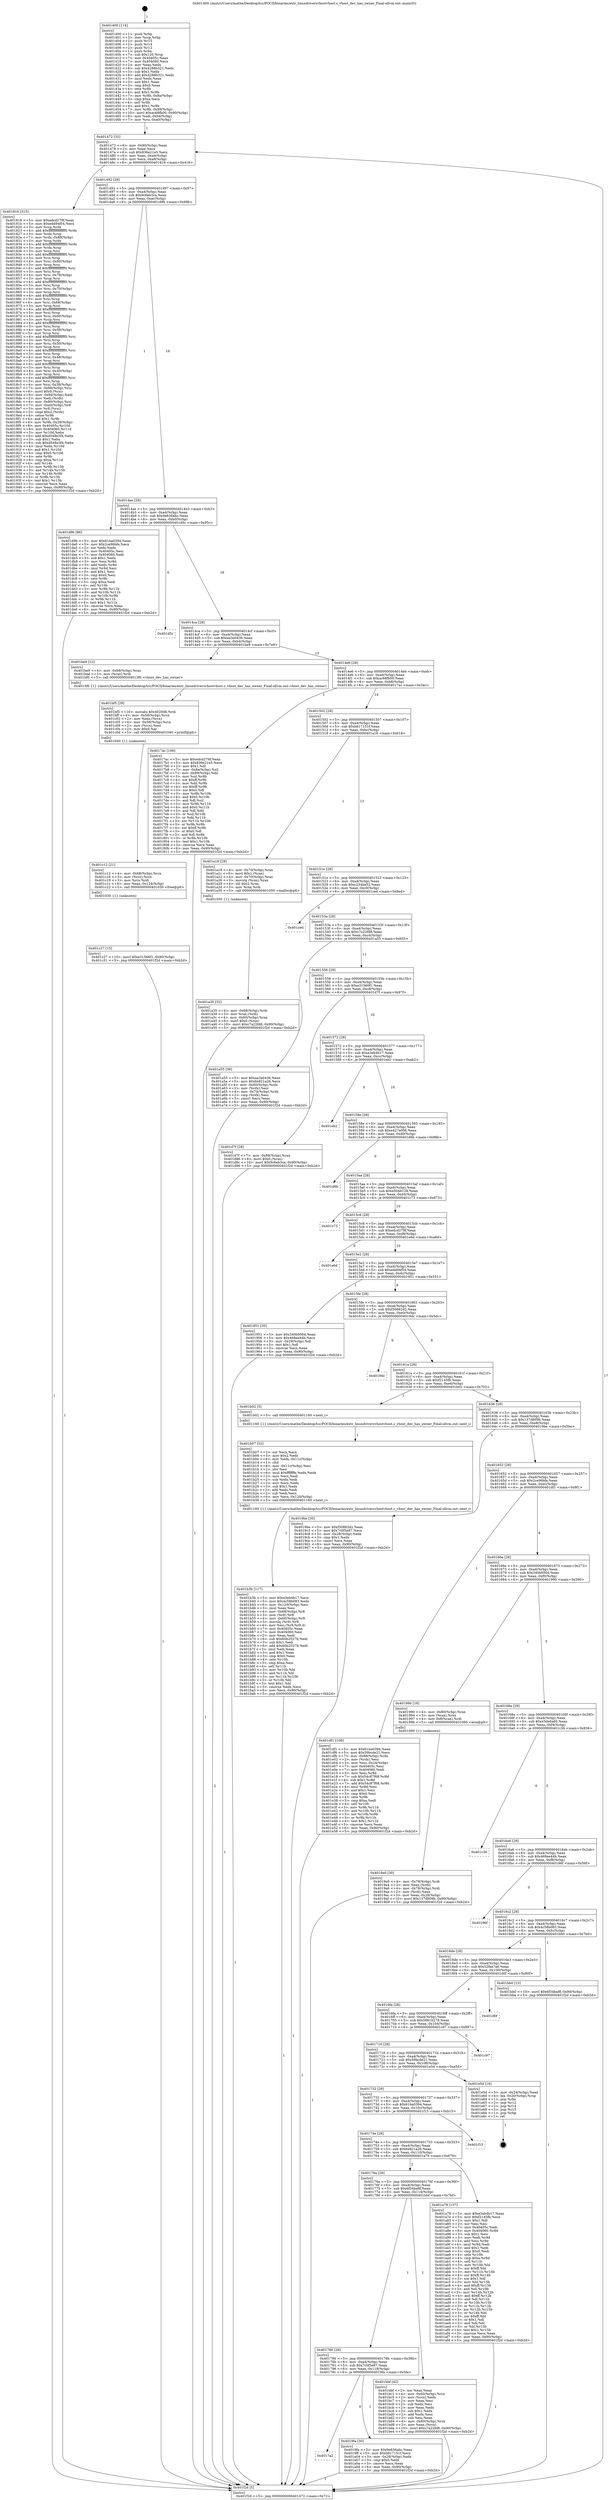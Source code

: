 digraph "0x401400" {
  label = "0x401400 (/mnt/c/Users/mathe/Desktop/tcc/POCII/binaries/extr_linuxdriversvhostvhost.c_vhost_dev_has_owner_Final-ollvm.out::main(0))"
  labelloc = "t"
  node[shape=record]

  Entry [label="",width=0.3,height=0.3,shape=circle,fillcolor=black,style=filled]
  "0x401472" [label="{
     0x401472 [32]\l
     | [instrs]\l
     &nbsp;&nbsp;0x401472 \<+6\>: mov -0x90(%rbp),%eax\l
     &nbsp;&nbsp;0x401478 \<+2\>: mov %eax,%ecx\l
     &nbsp;&nbsp;0x40147a \<+6\>: sub $0x836e21e5,%ecx\l
     &nbsp;&nbsp;0x401480 \<+6\>: mov %eax,-0xa4(%rbp)\l
     &nbsp;&nbsp;0x401486 \<+6\>: mov %ecx,-0xa8(%rbp)\l
     &nbsp;&nbsp;0x40148c \<+6\>: je 0000000000401816 \<main+0x416\>\l
  }"]
  "0x401816" [label="{
     0x401816 [315]\l
     | [instrs]\l
     &nbsp;&nbsp;0x401816 \<+5\>: mov $0xedcd279f,%eax\l
     &nbsp;&nbsp;0x40181b \<+5\>: mov $0xedd94f54,%ecx\l
     &nbsp;&nbsp;0x401820 \<+3\>: mov %rsp,%rdx\l
     &nbsp;&nbsp;0x401823 \<+4\>: add $0xfffffffffffffff0,%rdx\l
     &nbsp;&nbsp;0x401827 \<+3\>: mov %rdx,%rsp\l
     &nbsp;&nbsp;0x40182a \<+7\>: mov %rdx,-0x88(%rbp)\l
     &nbsp;&nbsp;0x401831 \<+3\>: mov %rsp,%rdx\l
     &nbsp;&nbsp;0x401834 \<+4\>: add $0xfffffffffffffff0,%rdx\l
     &nbsp;&nbsp;0x401838 \<+3\>: mov %rdx,%rsp\l
     &nbsp;&nbsp;0x40183b \<+3\>: mov %rsp,%rsi\l
     &nbsp;&nbsp;0x40183e \<+4\>: add $0xfffffffffffffff0,%rsi\l
     &nbsp;&nbsp;0x401842 \<+3\>: mov %rsi,%rsp\l
     &nbsp;&nbsp;0x401845 \<+4\>: mov %rsi,-0x80(%rbp)\l
     &nbsp;&nbsp;0x401849 \<+3\>: mov %rsp,%rsi\l
     &nbsp;&nbsp;0x40184c \<+4\>: add $0xfffffffffffffff0,%rsi\l
     &nbsp;&nbsp;0x401850 \<+3\>: mov %rsi,%rsp\l
     &nbsp;&nbsp;0x401853 \<+4\>: mov %rsi,-0x78(%rbp)\l
     &nbsp;&nbsp;0x401857 \<+3\>: mov %rsp,%rsi\l
     &nbsp;&nbsp;0x40185a \<+4\>: add $0xfffffffffffffff0,%rsi\l
     &nbsp;&nbsp;0x40185e \<+3\>: mov %rsi,%rsp\l
     &nbsp;&nbsp;0x401861 \<+4\>: mov %rsi,-0x70(%rbp)\l
     &nbsp;&nbsp;0x401865 \<+3\>: mov %rsp,%rsi\l
     &nbsp;&nbsp;0x401868 \<+4\>: add $0xfffffffffffffff0,%rsi\l
     &nbsp;&nbsp;0x40186c \<+3\>: mov %rsi,%rsp\l
     &nbsp;&nbsp;0x40186f \<+4\>: mov %rsi,-0x68(%rbp)\l
     &nbsp;&nbsp;0x401873 \<+3\>: mov %rsp,%rsi\l
     &nbsp;&nbsp;0x401876 \<+4\>: add $0xfffffffffffffff0,%rsi\l
     &nbsp;&nbsp;0x40187a \<+3\>: mov %rsi,%rsp\l
     &nbsp;&nbsp;0x40187d \<+4\>: mov %rsi,-0x60(%rbp)\l
     &nbsp;&nbsp;0x401881 \<+3\>: mov %rsp,%rsi\l
     &nbsp;&nbsp;0x401884 \<+4\>: add $0xfffffffffffffff0,%rsi\l
     &nbsp;&nbsp;0x401888 \<+3\>: mov %rsi,%rsp\l
     &nbsp;&nbsp;0x40188b \<+4\>: mov %rsi,-0x58(%rbp)\l
     &nbsp;&nbsp;0x40188f \<+3\>: mov %rsp,%rsi\l
     &nbsp;&nbsp;0x401892 \<+4\>: add $0xfffffffffffffff0,%rsi\l
     &nbsp;&nbsp;0x401896 \<+3\>: mov %rsi,%rsp\l
     &nbsp;&nbsp;0x401899 \<+4\>: mov %rsi,-0x50(%rbp)\l
     &nbsp;&nbsp;0x40189d \<+3\>: mov %rsp,%rsi\l
     &nbsp;&nbsp;0x4018a0 \<+4\>: add $0xfffffffffffffff0,%rsi\l
     &nbsp;&nbsp;0x4018a4 \<+3\>: mov %rsi,%rsp\l
     &nbsp;&nbsp;0x4018a7 \<+4\>: mov %rsi,-0x48(%rbp)\l
     &nbsp;&nbsp;0x4018ab \<+3\>: mov %rsp,%rsi\l
     &nbsp;&nbsp;0x4018ae \<+4\>: add $0xfffffffffffffff0,%rsi\l
     &nbsp;&nbsp;0x4018b2 \<+3\>: mov %rsi,%rsp\l
     &nbsp;&nbsp;0x4018b5 \<+4\>: mov %rsi,-0x40(%rbp)\l
     &nbsp;&nbsp;0x4018b9 \<+3\>: mov %rsp,%rsi\l
     &nbsp;&nbsp;0x4018bc \<+4\>: add $0xfffffffffffffff0,%rsi\l
     &nbsp;&nbsp;0x4018c0 \<+3\>: mov %rsi,%rsp\l
     &nbsp;&nbsp;0x4018c3 \<+4\>: mov %rsi,-0x38(%rbp)\l
     &nbsp;&nbsp;0x4018c7 \<+7\>: mov -0x88(%rbp),%rsi\l
     &nbsp;&nbsp;0x4018ce \<+6\>: movl $0x0,(%rsi)\l
     &nbsp;&nbsp;0x4018d4 \<+6\>: mov -0x94(%rbp),%edi\l
     &nbsp;&nbsp;0x4018da \<+2\>: mov %edi,(%rdx)\l
     &nbsp;&nbsp;0x4018dc \<+4\>: mov -0x80(%rbp),%rsi\l
     &nbsp;&nbsp;0x4018e0 \<+7\>: mov -0xa0(%rbp),%r8\l
     &nbsp;&nbsp;0x4018e7 \<+3\>: mov %r8,(%rsi)\l
     &nbsp;&nbsp;0x4018ea \<+3\>: cmpl $0x2,(%rdx)\l
     &nbsp;&nbsp;0x4018ed \<+4\>: setne %r9b\l
     &nbsp;&nbsp;0x4018f1 \<+4\>: and $0x1,%r9b\l
     &nbsp;&nbsp;0x4018f5 \<+4\>: mov %r9b,-0x29(%rbp)\l
     &nbsp;&nbsp;0x4018f9 \<+8\>: mov 0x40405c,%r10d\l
     &nbsp;&nbsp;0x401901 \<+8\>: mov 0x404060,%r11d\l
     &nbsp;&nbsp;0x401909 \<+3\>: mov %r10d,%ebx\l
     &nbsp;&nbsp;0x40190c \<+6\>: add $0xd548e3f4,%ebx\l
     &nbsp;&nbsp;0x401912 \<+3\>: sub $0x1,%ebx\l
     &nbsp;&nbsp;0x401915 \<+6\>: sub $0xd548e3f4,%ebx\l
     &nbsp;&nbsp;0x40191b \<+4\>: imul %ebx,%r10d\l
     &nbsp;&nbsp;0x40191f \<+4\>: and $0x1,%r10d\l
     &nbsp;&nbsp;0x401923 \<+4\>: cmp $0x0,%r10d\l
     &nbsp;&nbsp;0x401927 \<+4\>: sete %r9b\l
     &nbsp;&nbsp;0x40192b \<+4\>: cmp $0xa,%r11d\l
     &nbsp;&nbsp;0x40192f \<+4\>: setl %r14b\l
     &nbsp;&nbsp;0x401933 \<+3\>: mov %r9b,%r15b\l
     &nbsp;&nbsp;0x401936 \<+3\>: and %r14b,%r15b\l
     &nbsp;&nbsp;0x401939 \<+3\>: xor %r14b,%r9b\l
     &nbsp;&nbsp;0x40193c \<+3\>: or %r9b,%r15b\l
     &nbsp;&nbsp;0x40193f \<+4\>: test $0x1,%r15b\l
     &nbsp;&nbsp;0x401943 \<+3\>: cmovne %ecx,%eax\l
     &nbsp;&nbsp;0x401946 \<+6\>: mov %eax,-0x90(%rbp)\l
     &nbsp;&nbsp;0x40194c \<+5\>: jmp 0000000000401f2d \<main+0xb2d\>\l
  }"]
  "0x401492" [label="{
     0x401492 [28]\l
     | [instrs]\l
     &nbsp;&nbsp;0x401492 \<+5\>: jmp 0000000000401497 \<main+0x97\>\l
     &nbsp;&nbsp;0x401497 \<+6\>: mov -0xa4(%rbp),%eax\l
     &nbsp;&nbsp;0x40149d \<+5\>: sub $0x9c6eb3ca,%eax\l
     &nbsp;&nbsp;0x4014a2 \<+6\>: mov %eax,-0xac(%rbp)\l
     &nbsp;&nbsp;0x4014a8 \<+6\>: je 0000000000401d9b \<main+0x99b\>\l
  }"]
  Exit [label="",width=0.3,height=0.3,shape=circle,fillcolor=black,style=filled,peripheries=2]
  "0x401d9b" [label="{
     0x401d9b [86]\l
     | [instrs]\l
     &nbsp;&nbsp;0x401d9b \<+5\>: mov $0x61ba0394,%eax\l
     &nbsp;&nbsp;0x401da0 \<+5\>: mov $0x2ce96bfe,%ecx\l
     &nbsp;&nbsp;0x401da5 \<+2\>: xor %edx,%edx\l
     &nbsp;&nbsp;0x401da7 \<+7\>: mov 0x40405c,%esi\l
     &nbsp;&nbsp;0x401dae \<+7\>: mov 0x404060,%edi\l
     &nbsp;&nbsp;0x401db5 \<+3\>: sub $0x1,%edx\l
     &nbsp;&nbsp;0x401db8 \<+3\>: mov %esi,%r8d\l
     &nbsp;&nbsp;0x401dbb \<+3\>: add %edx,%r8d\l
     &nbsp;&nbsp;0x401dbe \<+4\>: imul %r8d,%esi\l
     &nbsp;&nbsp;0x401dc2 \<+3\>: and $0x1,%esi\l
     &nbsp;&nbsp;0x401dc5 \<+3\>: cmp $0x0,%esi\l
     &nbsp;&nbsp;0x401dc8 \<+4\>: sete %r9b\l
     &nbsp;&nbsp;0x401dcc \<+3\>: cmp $0xa,%edi\l
     &nbsp;&nbsp;0x401dcf \<+4\>: setl %r10b\l
     &nbsp;&nbsp;0x401dd3 \<+3\>: mov %r9b,%r11b\l
     &nbsp;&nbsp;0x401dd6 \<+3\>: and %r10b,%r11b\l
     &nbsp;&nbsp;0x401dd9 \<+3\>: xor %r10b,%r9b\l
     &nbsp;&nbsp;0x401ddc \<+3\>: or %r9b,%r11b\l
     &nbsp;&nbsp;0x401ddf \<+4\>: test $0x1,%r11b\l
     &nbsp;&nbsp;0x401de3 \<+3\>: cmovne %ecx,%eax\l
     &nbsp;&nbsp;0x401de6 \<+6\>: mov %eax,-0x90(%rbp)\l
     &nbsp;&nbsp;0x401dec \<+5\>: jmp 0000000000401f2d \<main+0xb2d\>\l
  }"]
  "0x4014ae" [label="{
     0x4014ae [28]\l
     | [instrs]\l
     &nbsp;&nbsp;0x4014ae \<+5\>: jmp 00000000004014b3 \<main+0xb3\>\l
     &nbsp;&nbsp;0x4014b3 \<+6\>: mov -0xa4(%rbp),%eax\l
     &nbsp;&nbsp;0x4014b9 \<+5\>: sub $0x9e836abc,%eax\l
     &nbsp;&nbsp;0x4014be \<+6\>: mov %eax,-0xb0(%rbp)\l
     &nbsp;&nbsp;0x4014c4 \<+6\>: je 0000000000401d5c \<main+0x95c\>\l
  }"]
  "0x401c27" [label="{
     0x401c27 [15]\l
     | [instrs]\l
     &nbsp;&nbsp;0x401c27 \<+10\>: movl $0xe31566f1,-0x90(%rbp)\l
     &nbsp;&nbsp;0x401c31 \<+5\>: jmp 0000000000401f2d \<main+0xb2d\>\l
  }"]
  "0x401d5c" [label="{
     0x401d5c\l
  }", style=dashed]
  "0x4014ca" [label="{
     0x4014ca [28]\l
     | [instrs]\l
     &nbsp;&nbsp;0x4014ca \<+5\>: jmp 00000000004014cf \<main+0xcf\>\l
     &nbsp;&nbsp;0x4014cf \<+6\>: mov -0xa4(%rbp),%eax\l
     &nbsp;&nbsp;0x4014d5 \<+5\>: sub $0xaa3e0436,%eax\l
     &nbsp;&nbsp;0x4014da \<+6\>: mov %eax,-0xb4(%rbp)\l
     &nbsp;&nbsp;0x4014e0 \<+6\>: je 0000000000401be9 \<main+0x7e9\>\l
  }"]
  "0x401c12" [label="{
     0x401c12 [21]\l
     | [instrs]\l
     &nbsp;&nbsp;0x401c12 \<+4\>: mov -0x68(%rbp),%rcx\l
     &nbsp;&nbsp;0x401c16 \<+3\>: mov (%rcx),%rcx\l
     &nbsp;&nbsp;0x401c19 \<+3\>: mov %rcx,%rdi\l
     &nbsp;&nbsp;0x401c1c \<+6\>: mov %eax,-0x124(%rbp)\l
     &nbsp;&nbsp;0x401c22 \<+5\>: call 0000000000401030 \<free@plt\>\l
     | [calls]\l
     &nbsp;&nbsp;0x401030 \{1\} (unknown)\l
  }"]
  "0x401be9" [label="{
     0x401be9 [12]\l
     | [instrs]\l
     &nbsp;&nbsp;0x401be9 \<+4\>: mov -0x68(%rbp),%rax\l
     &nbsp;&nbsp;0x401bed \<+3\>: mov (%rax),%rdi\l
     &nbsp;&nbsp;0x401bf0 \<+5\>: call 00000000004013f0 \<vhost_dev_has_owner\>\l
     | [calls]\l
     &nbsp;&nbsp;0x4013f0 \{1\} (/mnt/c/Users/mathe/Desktop/tcc/POCII/binaries/extr_linuxdriversvhostvhost.c_vhost_dev_has_owner_Final-ollvm.out::vhost_dev_has_owner)\l
  }"]
  "0x4014e6" [label="{
     0x4014e6 [28]\l
     | [instrs]\l
     &nbsp;&nbsp;0x4014e6 \<+5\>: jmp 00000000004014eb \<main+0xeb\>\l
     &nbsp;&nbsp;0x4014eb \<+6\>: mov -0xa4(%rbp),%eax\l
     &nbsp;&nbsp;0x4014f1 \<+5\>: sub $0xac68fb00,%eax\l
     &nbsp;&nbsp;0x4014f6 \<+6\>: mov %eax,-0xb8(%rbp)\l
     &nbsp;&nbsp;0x4014fc \<+6\>: je 00000000004017ac \<main+0x3ac\>\l
  }"]
  "0x401bf5" [label="{
     0x401bf5 [29]\l
     | [instrs]\l
     &nbsp;&nbsp;0x401bf5 \<+10\>: movabs $0x4020d6,%rdi\l
     &nbsp;&nbsp;0x401bff \<+4\>: mov -0x58(%rbp),%rcx\l
     &nbsp;&nbsp;0x401c03 \<+2\>: mov %eax,(%rcx)\l
     &nbsp;&nbsp;0x401c05 \<+4\>: mov -0x58(%rbp),%rcx\l
     &nbsp;&nbsp;0x401c09 \<+2\>: mov (%rcx),%esi\l
     &nbsp;&nbsp;0x401c0b \<+2\>: mov $0x0,%al\l
     &nbsp;&nbsp;0x401c0d \<+5\>: call 0000000000401040 \<printf@plt\>\l
     | [calls]\l
     &nbsp;&nbsp;0x401040 \{1\} (unknown)\l
  }"]
  "0x4017ac" [label="{
     0x4017ac [106]\l
     | [instrs]\l
     &nbsp;&nbsp;0x4017ac \<+5\>: mov $0xedcd279f,%eax\l
     &nbsp;&nbsp;0x4017b1 \<+5\>: mov $0x836e21e5,%ecx\l
     &nbsp;&nbsp;0x4017b6 \<+2\>: mov $0x1,%dl\l
     &nbsp;&nbsp;0x4017b8 \<+7\>: mov -0x8a(%rbp),%sil\l
     &nbsp;&nbsp;0x4017bf \<+7\>: mov -0x89(%rbp),%dil\l
     &nbsp;&nbsp;0x4017c6 \<+3\>: mov %sil,%r8b\l
     &nbsp;&nbsp;0x4017c9 \<+4\>: xor $0xff,%r8b\l
     &nbsp;&nbsp;0x4017cd \<+3\>: mov %dil,%r9b\l
     &nbsp;&nbsp;0x4017d0 \<+4\>: xor $0xff,%r9b\l
     &nbsp;&nbsp;0x4017d4 \<+3\>: xor $0x0,%dl\l
     &nbsp;&nbsp;0x4017d7 \<+3\>: mov %r8b,%r10b\l
     &nbsp;&nbsp;0x4017da \<+4\>: and $0x0,%r10b\l
     &nbsp;&nbsp;0x4017de \<+3\>: and %dl,%sil\l
     &nbsp;&nbsp;0x4017e1 \<+3\>: mov %r9b,%r11b\l
     &nbsp;&nbsp;0x4017e4 \<+4\>: and $0x0,%r11b\l
     &nbsp;&nbsp;0x4017e8 \<+3\>: and %dl,%dil\l
     &nbsp;&nbsp;0x4017eb \<+3\>: or %sil,%r10b\l
     &nbsp;&nbsp;0x4017ee \<+3\>: or %dil,%r11b\l
     &nbsp;&nbsp;0x4017f1 \<+3\>: xor %r11b,%r10b\l
     &nbsp;&nbsp;0x4017f4 \<+3\>: or %r9b,%r8b\l
     &nbsp;&nbsp;0x4017f7 \<+4\>: xor $0xff,%r8b\l
     &nbsp;&nbsp;0x4017fb \<+3\>: or $0x0,%dl\l
     &nbsp;&nbsp;0x4017fe \<+3\>: and %dl,%r8b\l
     &nbsp;&nbsp;0x401801 \<+3\>: or %r8b,%r10b\l
     &nbsp;&nbsp;0x401804 \<+4\>: test $0x1,%r10b\l
     &nbsp;&nbsp;0x401808 \<+3\>: cmovne %ecx,%eax\l
     &nbsp;&nbsp;0x40180b \<+6\>: mov %eax,-0x90(%rbp)\l
     &nbsp;&nbsp;0x401811 \<+5\>: jmp 0000000000401f2d \<main+0xb2d\>\l
  }"]
  "0x401502" [label="{
     0x401502 [28]\l
     | [instrs]\l
     &nbsp;&nbsp;0x401502 \<+5\>: jmp 0000000000401507 \<main+0x107\>\l
     &nbsp;&nbsp;0x401507 \<+6\>: mov -0xa4(%rbp),%eax\l
     &nbsp;&nbsp;0x40150d \<+5\>: sub $0xb817151f,%eax\l
     &nbsp;&nbsp;0x401512 \<+6\>: mov %eax,-0xbc(%rbp)\l
     &nbsp;&nbsp;0x401518 \<+6\>: je 0000000000401a18 \<main+0x618\>\l
  }"]
  "0x401f2d" [label="{
     0x401f2d [5]\l
     | [instrs]\l
     &nbsp;&nbsp;0x401f2d \<+5\>: jmp 0000000000401472 \<main+0x72\>\l
  }"]
  "0x401400" [label="{
     0x401400 [114]\l
     | [instrs]\l
     &nbsp;&nbsp;0x401400 \<+1\>: push %rbp\l
     &nbsp;&nbsp;0x401401 \<+3\>: mov %rsp,%rbp\l
     &nbsp;&nbsp;0x401404 \<+2\>: push %r15\l
     &nbsp;&nbsp;0x401406 \<+2\>: push %r14\l
     &nbsp;&nbsp;0x401408 \<+2\>: push %r12\l
     &nbsp;&nbsp;0x40140a \<+1\>: push %rbx\l
     &nbsp;&nbsp;0x40140b \<+7\>: sub $0x120,%rsp\l
     &nbsp;&nbsp;0x401412 \<+7\>: mov 0x40405c,%eax\l
     &nbsp;&nbsp;0x401419 \<+7\>: mov 0x404060,%ecx\l
     &nbsp;&nbsp;0x401420 \<+2\>: mov %eax,%edx\l
     &nbsp;&nbsp;0x401422 \<+6\>: sub $0x4288b321,%edx\l
     &nbsp;&nbsp;0x401428 \<+3\>: sub $0x1,%edx\l
     &nbsp;&nbsp;0x40142b \<+6\>: add $0x4288b321,%edx\l
     &nbsp;&nbsp;0x401431 \<+3\>: imul %edx,%eax\l
     &nbsp;&nbsp;0x401434 \<+3\>: and $0x1,%eax\l
     &nbsp;&nbsp;0x401437 \<+3\>: cmp $0x0,%eax\l
     &nbsp;&nbsp;0x40143a \<+4\>: sete %r8b\l
     &nbsp;&nbsp;0x40143e \<+4\>: and $0x1,%r8b\l
     &nbsp;&nbsp;0x401442 \<+7\>: mov %r8b,-0x8a(%rbp)\l
     &nbsp;&nbsp;0x401449 \<+3\>: cmp $0xa,%ecx\l
     &nbsp;&nbsp;0x40144c \<+4\>: setl %r8b\l
     &nbsp;&nbsp;0x401450 \<+4\>: and $0x1,%r8b\l
     &nbsp;&nbsp;0x401454 \<+7\>: mov %r8b,-0x89(%rbp)\l
     &nbsp;&nbsp;0x40145b \<+10\>: movl $0xac68fb00,-0x90(%rbp)\l
     &nbsp;&nbsp;0x401465 \<+6\>: mov %edi,-0x94(%rbp)\l
     &nbsp;&nbsp;0x40146b \<+7\>: mov %rsi,-0xa0(%rbp)\l
  }"]
  "0x401b3b" [label="{
     0x401b3b [117]\l
     | [instrs]\l
     &nbsp;&nbsp;0x401b3b \<+5\>: mov $0xe3eb4b17,%ecx\l
     &nbsp;&nbsp;0x401b40 \<+5\>: mov $0x4c58b083,%edx\l
     &nbsp;&nbsp;0x401b45 \<+6\>: mov -0x120(%rbp),%esi\l
     &nbsp;&nbsp;0x401b4b \<+3\>: imul %eax,%esi\l
     &nbsp;&nbsp;0x401b4e \<+4\>: mov -0x68(%rbp),%r8\l
     &nbsp;&nbsp;0x401b52 \<+3\>: mov (%r8),%r8\l
     &nbsp;&nbsp;0x401b55 \<+4\>: mov -0x60(%rbp),%r9\l
     &nbsp;&nbsp;0x401b59 \<+3\>: movslq (%r9),%r9\l
     &nbsp;&nbsp;0x401b5c \<+4\>: mov %esi,(%r8,%r9,4)\l
     &nbsp;&nbsp;0x401b60 \<+7\>: mov 0x40405c,%eax\l
     &nbsp;&nbsp;0x401b67 \<+7\>: mov 0x404060,%esi\l
     &nbsp;&nbsp;0x401b6e \<+2\>: mov %eax,%edi\l
     &nbsp;&nbsp;0x401b70 \<+6\>: sub $0x60b25278,%edi\l
     &nbsp;&nbsp;0x401b76 \<+3\>: sub $0x1,%edi\l
     &nbsp;&nbsp;0x401b79 \<+6\>: add $0x60b25278,%edi\l
     &nbsp;&nbsp;0x401b7f \<+3\>: imul %edi,%eax\l
     &nbsp;&nbsp;0x401b82 \<+3\>: and $0x1,%eax\l
     &nbsp;&nbsp;0x401b85 \<+3\>: cmp $0x0,%eax\l
     &nbsp;&nbsp;0x401b88 \<+4\>: sete %r10b\l
     &nbsp;&nbsp;0x401b8c \<+3\>: cmp $0xa,%esi\l
     &nbsp;&nbsp;0x401b8f \<+4\>: setl %r11b\l
     &nbsp;&nbsp;0x401b93 \<+3\>: mov %r10b,%bl\l
     &nbsp;&nbsp;0x401b96 \<+3\>: and %r11b,%bl\l
     &nbsp;&nbsp;0x401b99 \<+3\>: xor %r11b,%r10b\l
     &nbsp;&nbsp;0x401b9c \<+3\>: or %r10b,%bl\l
     &nbsp;&nbsp;0x401b9f \<+3\>: test $0x1,%bl\l
     &nbsp;&nbsp;0x401ba2 \<+3\>: cmovne %edx,%ecx\l
     &nbsp;&nbsp;0x401ba5 \<+6\>: mov %ecx,-0x90(%rbp)\l
     &nbsp;&nbsp;0x401bab \<+5\>: jmp 0000000000401f2d \<main+0xb2d\>\l
  }"]
  "0x401b07" [label="{
     0x401b07 [52]\l
     | [instrs]\l
     &nbsp;&nbsp;0x401b07 \<+2\>: xor %ecx,%ecx\l
     &nbsp;&nbsp;0x401b09 \<+5\>: mov $0x2,%edx\l
     &nbsp;&nbsp;0x401b0e \<+6\>: mov %edx,-0x11c(%rbp)\l
     &nbsp;&nbsp;0x401b14 \<+1\>: cltd\l
     &nbsp;&nbsp;0x401b15 \<+6\>: mov -0x11c(%rbp),%esi\l
     &nbsp;&nbsp;0x401b1b \<+2\>: idiv %esi\l
     &nbsp;&nbsp;0x401b1d \<+6\>: imul $0xfffffffe,%edx,%edx\l
     &nbsp;&nbsp;0x401b23 \<+2\>: mov %ecx,%edi\l
     &nbsp;&nbsp;0x401b25 \<+2\>: sub %edx,%edi\l
     &nbsp;&nbsp;0x401b27 \<+2\>: mov %ecx,%edx\l
     &nbsp;&nbsp;0x401b29 \<+3\>: sub $0x1,%edx\l
     &nbsp;&nbsp;0x401b2c \<+2\>: add %edx,%edi\l
     &nbsp;&nbsp;0x401b2e \<+2\>: sub %edi,%ecx\l
     &nbsp;&nbsp;0x401b30 \<+6\>: mov %ecx,-0x120(%rbp)\l
     &nbsp;&nbsp;0x401b36 \<+5\>: call 0000000000401160 \<next_i\>\l
     | [calls]\l
     &nbsp;&nbsp;0x401160 \{1\} (/mnt/c/Users/mathe/Desktop/tcc/POCII/binaries/extr_linuxdriversvhostvhost.c_vhost_dev_has_owner_Final-ollvm.out::next_i)\l
  }"]
  "0x401a18" [label="{
     0x401a18 [29]\l
     | [instrs]\l
     &nbsp;&nbsp;0x401a18 \<+4\>: mov -0x70(%rbp),%rax\l
     &nbsp;&nbsp;0x401a1c \<+6\>: movl $0x1,(%rax)\l
     &nbsp;&nbsp;0x401a22 \<+4\>: mov -0x70(%rbp),%rax\l
     &nbsp;&nbsp;0x401a26 \<+3\>: movslq (%rax),%rax\l
     &nbsp;&nbsp;0x401a29 \<+4\>: shl $0x2,%rax\l
     &nbsp;&nbsp;0x401a2d \<+3\>: mov %rax,%rdi\l
     &nbsp;&nbsp;0x401a30 \<+5\>: call 0000000000401050 \<malloc@plt\>\l
     | [calls]\l
     &nbsp;&nbsp;0x401050 \{1\} (unknown)\l
  }"]
  "0x40151e" [label="{
     0x40151e [28]\l
     | [instrs]\l
     &nbsp;&nbsp;0x40151e \<+5\>: jmp 0000000000401523 \<main+0x123\>\l
     &nbsp;&nbsp;0x401523 \<+6\>: mov -0xa4(%rbp),%eax\l
     &nbsp;&nbsp;0x401529 \<+5\>: sub $0xc234be52,%eax\l
     &nbsp;&nbsp;0x40152e \<+6\>: mov %eax,-0xc0(%rbp)\l
     &nbsp;&nbsp;0x401534 \<+6\>: je 0000000000401ced \<main+0x8ed\>\l
  }"]
  "0x401a35" [label="{
     0x401a35 [32]\l
     | [instrs]\l
     &nbsp;&nbsp;0x401a35 \<+4\>: mov -0x68(%rbp),%rdi\l
     &nbsp;&nbsp;0x401a39 \<+3\>: mov %rax,(%rdi)\l
     &nbsp;&nbsp;0x401a3c \<+4\>: mov -0x60(%rbp),%rax\l
     &nbsp;&nbsp;0x401a40 \<+6\>: movl $0x0,(%rax)\l
     &nbsp;&nbsp;0x401a46 \<+10\>: movl $0xc7a22fd8,-0x90(%rbp)\l
     &nbsp;&nbsp;0x401a50 \<+5\>: jmp 0000000000401f2d \<main+0xb2d\>\l
  }"]
  "0x401ced" [label="{
     0x401ced\l
  }", style=dashed]
  "0x40153a" [label="{
     0x40153a [28]\l
     | [instrs]\l
     &nbsp;&nbsp;0x40153a \<+5\>: jmp 000000000040153f \<main+0x13f\>\l
     &nbsp;&nbsp;0x40153f \<+6\>: mov -0xa4(%rbp),%eax\l
     &nbsp;&nbsp;0x401545 \<+5\>: sub $0xc7a22fd8,%eax\l
     &nbsp;&nbsp;0x40154a \<+6\>: mov %eax,-0xc4(%rbp)\l
     &nbsp;&nbsp;0x401550 \<+6\>: je 0000000000401a55 \<main+0x655\>\l
  }"]
  "0x4017a2" [label="{
     0x4017a2\l
  }", style=dashed]
  "0x401a55" [label="{
     0x401a55 [36]\l
     | [instrs]\l
     &nbsp;&nbsp;0x401a55 \<+5\>: mov $0xaa3e0436,%eax\l
     &nbsp;&nbsp;0x401a5a \<+5\>: mov $0x6e821a26,%ecx\l
     &nbsp;&nbsp;0x401a5f \<+4\>: mov -0x60(%rbp),%rdx\l
     &nbsp;&nbsp;0x401a63 \<+2\>: mov (%rdx),%esi\l
     &nbsp;&nbsp;0x401a65 \<+4\>: mov -0x70(%rbp),%rdx\l
     &nbsp;&nbsp;0x401a69 \<+2\>: cmp (%rdx),%esi\l
     &nbsp;&nbsp;0x401a6b \<+3\>: cmovl %ecx,%eax\l
     &nbsp;&nbsp;0x401a6e \<+6\>: mov %eax,-0x90(%rbp)\l
     &nbsp;&nbsp;0x401a74 \<+5\>: jmp 0000000000401f2d \<main+0xb2d\>\l
  }"]
  "0x401556" [label="{
     0x401556 [28]\l
     | [instrs]\l
     &nbsp;&nbsp;0x401556 \<+5\>: jmp 000000000040155b \<main+0x15b\>\l
     &nbsp;&nbsp;0x40155b \<+6\>: mov -0xa4(%rbp),%eax\l
     &nbsp;&nbsp;0x401561 \<+5\>: sub $0xe31566f1,%eax\l
     &nbsp;&nbsp;0x401566 \<+6\>: mov %eax,-0xc8(%rbp)\l
     &nbsp;&nbsp;0x40156c \<+6\>: je 0000000000401d7f \<main+0x97f\>\l
  }"]
  "0x4019fa" [label="{
     0x4019fa [30]\l
     | [instrs]\l
     &nbsp;&nbsp;0x4019fa \<+5\>: mov $0x9e836abc,%eax\l
     &nbsp;&nbsp;0x4019ff \<+5\>: mov $0xb817151f,%ecx\l
     &nbsp;&nbsp;0x401a04 \<+3\>: mov -0x28(%rbp),%edx\l
     &nbsp;&nbsp;0x401a07 \<+3\>: cmp $0x0,%edx\l
     &nbsp;&nbsp;0x401a0a \<+3\>: cmove %ecx,%eax\l
     &nbsp;&nbsp;0x401a0d \<+6\>: mov %eax,-0x90(%rbp)\l
     &nbsp;&nbsp;0x401a13 \<+5\>: jmp 0000000000401f2d \<main+0xb2d\>\l
  }"]
  "0x401d7f" [label="{
     0x401d7f [28]\l
     | [instrs]\l
     &nbsp;&nbsp;0x401d7f \<+7\>: mov -0x88(%rbp),%rax\l
     &nbsp;&nbsp;0x401d86 \<+6\>: movl $0x0,(%rax)\l
     &nbsp;&nbsp;0x401d8c \<+10\>: movl $0x9c6eb3ca,-0x90(%rbp)\l
     &nbsp;&nbsp;0x401d96 \<+5\>: jmp 0000000000401f2d \<main+0xb2d\>\l
  }"]
  "0x401572" [label="{
     0x401572 [28]\l
     | [instrs]\l
     &nbsp;&nbsp;0x401572 \<+5\>: jmp 0000000000401577 \<main+0x177\>\l
     &nbsp;&nbsp;0x401577 \<+6\>: mov -0xa4(%rbp),%eax\l
     &nbsp;&nbsp;0x40157d \<+5\>: sub $0xe3eb4b17,%eax\l
     &nbsp;&nbsp;0x401582 \<+6\>: mov %eax,-0xcc(%rbp)\l
     &nbsp;&nbsp;0x401588 \<+6\>: je 0000000000401eb2 \<main+0xab2\>\l
  }"]
  "0x401786" [label="{
     0x401786 [28]\l
     | [instrs]\l
     &nbsp;&nbsp;0x401786 \<+5\>: jmp 000000000040178b \<main+0x38b\>\l
     &nbsp;&nbsp;0x40178b \<+6\>: mov -0xa4(%rbp),%eax\l
     &nbsp;&nbsp;0x401791 \<+5\>: sub $0x7c0f5e87,%eax\l
     &nbsp;&nbsp;0x401796 \<+6\>: mov %eax,-0x118(%rbp)\l
     &nbsp;&nbsp;0x40179c \<+6\>: je 00000000004019fa \<main+0x5fa\>\l
  }"]
  "0x401eb2" [label="{
     0x401eb2\l
  }", style=dashed]
  "0x40158e" [label="{
     0x40158e [28]\l
     | [instrs]\l
     &nbsp;&nbsp;0x40158e \<+5\>: jmp 0000000000401593 \<main+0x193\>\l
     &nbsp;&nbsp;0x401593 \<+6\>: mov -0xa4(%rbp),%eax\l
     &nbsp;&nbsp;0x401599 \<+5\>: sub $0xe427a006,%eax\l
     &nbsp;&nbsp;0x40159e \<+6\>: mov %eax,-0xd0(%rbp)\l
     &nbsp;&nbsp;0x4015a4 \<+6\>: je 0000000000401d6b \<main+0x96b\>\l
  }"]
  "0x401bbf" [label="{
     0x401bbf [42]\l
     | [instrs]\l
     &nbsp;&nbsp;0x401bbf \<+2\>: xor %eax,%eax\l
     &nbsp;&nbsp;0x401bc1 \<+4\>: mov -0x60(%rbp),%rcx\l
     &nbsp;&nbsp;0x401bc5 \<+2\>: mov (%rcx),%edx\l
     &nbsp;&nbsp;0x401bc7 \<+2\>: mov %eax,%esi\l
     &nbsp;&nbsp;0x401bc9 \<+2\>: sub %edx,%esi\l
     &nbsp;&nbsp;0x401bcb \<+2\>: mov %eax,%edx\l
     &nbsp;&nbsp;0x401bcd \<+3\>: sub $0x1,%edx\l
     &nbsp;&nbsp;0x401bd0 \<+2\>: add %edx,%esi\l
     &nbsp;&nbsp;0x401bd2 \<+2\>: sub %esi,%eax\l
     &nbsp;&nbsp;0x401bd4 \<+4\>: mov -0x60(%rbp),%rcx\l
     &nbsp;&nbsp;0x401bd8 \<+2\>: mov %eax,(%rcx)\l
     &nbsp;&nbsp;0x401bda \<+10\>: movl $0xc7a22fd8,-0x90(%rbp)\l
     &nbsp;&nbsp;0x401be4 \<+5\>: jmp 0000000000401f2d \<main+0xb2d\>\l
  }"]
  "0x401d6b" [label="{
     0x401d6b\l
  }", style=dashed]
  "0x4015aa" [label="{
     0x4015aa [28]\l
     | [instrs]\l
     &nbsp;&nbsp;0x4015aa \<+5\>: jmp 00000000004015af \<main+0x1af\>\l
     &nbsp;&nbsp;0x4015af \<+6\>: mov -0xa4(%rbp),%eax\l
     &nbsp;&nbsp;0x4015b5 \<+5\>: sub $0xe5048128,%eax\l
     &nbsp;&nbsp;0x4015ba \<+6\>: mov %eax,-0xd4(%rbp)\l
     &nbsp;&nbsp;0x4015c0 \<+6\>: je 0000000000401c73 \<main+0x873\>\l
  }"]
  "0x40176a" [label="{
     0x40176a [28]\l
     | [instrs]\l
     &nbsp;&nbsp;0x40176a \<+5\>: jmp 000000000040176f \<main+0x36f\>\l
     &nbsp;&nbsp;0x40176f \<+6\>: mov -0xa4(%rbp),%eax\l
     &nbsp;&nbsp;0x401775 \<+5\>: sub $0x6f34ba8f,%eax\l
     &nbsp;&nbsp;0x40177a \<+6\>: mov %eax,-0x114(%rbp)\l
     &nbsp;&nbsp;0x401780 \<+6\>: je 0000000000401bbf \<main+0x7bf\>\l
  }"]
  "0x401c73" [label="{
     0x401c73\l
  }", style=dashed]
  "0x4015c6" [label="{
     0x4015c6 [28]\l
     | [instrs]\l
     &nbsp;&nbsp;0x4015c6 \<+5\>: jmp 00000000004015cb \<main+0x1cb\>\l
     &nbsp;&nbsp;0x4015cb \<+6\>: mov -0xa4(%rbp),%eax\l
     &nbsp;&nbsp;0x4015d1 \<+5\>: sub $0xedcd279f,%eax\l
     &nbsp;&nbsp;0x4015d6 \<+6\>: mov %eax,-0xd8(%rbp)\l
     &nbsp;&nbsp;0x4015dc \<+6\>: je 0000000000401e6d \<main+0xa6d\>\l
  }"]
  "0x401a79" [label="{
     0x401a79 [137]\l
     | [instrs]\l
     &nbsp;&nbsp;0x401a79 \<+5\>: mov $0xe3eb4b17,%eax\l
     &nbsp;&nbsp;0x401a7e \<+5\>: mov $0xf2145fb,%ecx\l
     &nbsp;&nbsp;0x401a83 \<+2\>: mov $0x1,%dl\l
     &nbsp;&nbsp;0x401a85 \<+2\>: xor %esi,%esi\l
     &nbsp;&nbsp;0x401a87 \<+7\>: mov 0x40405c,%edi\l
     &nbsp;&nbsp;0x401a8e \<+8\>: mov 0x404060,%r8d\l
     &nbsp;&nbsp;0x401a96 \<+3\>: sub $0x1,%esi\l
     &nbsp;&nbsp;0x401a99 \<+3\>: mov %edi,%r9d\l
     &nbsp;&nbsp;0x401a9c \<+3\>: add %esi,%r9d\l
     &nbsp;&nbsp;0x401a9f \<+4\>: imul %r9d,%edi\l
     &nbsp;&nbsp;0x401aa3 \<+3\>: and $0x1,%edi\l
     &nbsp;&nbsp;0x401aa6 \<+3\>: cmp $0x0,%edi\l
     &nbsp;&nbsp;0x401aa9 \<+4\>: sete %r10b\l
     &nbsp;&nbsp;0x401aad \<+4\>: cmp $0xa,%r8d\l
     &nbsp;&nbsp;0x401ab1 \<+4\>: setl %r11b\l
     &nbsp;&nbsp;0x401ab5 \<+3\>: mov %r10b,%bl\l
     &nbsp;&nbsp;0x401ab8 \<+3\>: xor $0xff,%bl\l
     &nbsp;&nbsp;0x401abb \<+3\>: mov %r11b,%r14b\l
     &nbsp;&nbsp;0x401abe \<+4\>: xor $0xff,%r14b\l
     &nbsp;&nbsp;0x401ac2 \<+3\>: xor $0x1,%dl\l
     &nbsp;&nbsp;0x401ac5 \<+3\>: mov %bl,%r15b\l
     &nbsp;&nbsp;0x401ac8 \<+4\>: and $0xff,%r15b\l
     &nbsp;&nbsp;0x401acc \<+3\>: and %dl,%r10b\l
     &nbsp;&nbsp;0x401acf \<+3\>: mov %r14b,%r12b\l
     &nbsp;&nbsp;0x401ad2 \<+4\>: and $0xff,%r12b\l
     &nbsp;&nbsp;0x401ad6 \<+3\>: and %dl,%r11b\l
     &nbsp;&nbsp;0x401ad9 \<+3\>: or %r10b,%r15b\l
     &nbsp;&nbsp;0x401adc \<+3\>: or %r11b,%r12b\l
     &nbsp;&nbsp;0x401adf \<+3\>: xor %r12b,%r15b\l
     &nbsp;&nbsp;0x401ae2 \<+3\>: or %r14b,%bl\l
     &nbsp;&nbsp;0x401ae5 \<+3\>: xor $0xff,%bl\l
     &nbsp;&nbsp;0x401ae8 \<+3\>: or $0x1,%dl\l
     &nbsp;&nbsp;0x401aeb \<+2\>: and %dl,%bl\l
     &nbsp;&nbsp;0x401aed \<+3\>: or %bl,%r15b\l
     &nbsp;&nbsp;0x401af0 \<+4\>: test $0x1,%r15b\l
     &nbsp;&nbsp;0x401af4 \<+3\>: cmovne %ecx,%eax\l
     &nbsp;&nbsp;0x401af7 \<+6\>: mov %eax,-0x90(%rbp)\l
     &nbsp;&nbsp;0x401afd \<+5\>: jmp 0000000000401f2d \<main+0xb2d\>\l
  }"]
  "0x401e6d" [label="{
     0x401e6d\l
  }", style=dashed]
  "0x4015e2" [label="{
     0x4015e2 [28]\l
     | [instrs]\l
     &nbsp;&nbsp;0x4015e2 \<+5\>: jmp 00000000004015e7 \<main+0x1e7\>\l
     &nbsp;&nbsp;0x4015e7 \<+6\>: mov -0xa4(%rbp),%eax\l
     &nbsp;&nbsp;0x4015ed \<+5\>: sub $0xedd94f54,%eax\l
     &nbsp;&nbsp;0x4015f2 \<+6\>: mov %eax,-0xdc(%rbp)\l
     &nbsp;&nbsp;0x4015f8 \<+6\>: je 0000000000401951 \<main+0x551\>\l
  }"]
  "0x40174e" [label="{
     0x40174e [28]\l
     | [instrs]\l
     &nbsp;&nbsp;0x40174e \<+5\>: jmp 0000000000401753 \<main+0x353\>\l
     &nbsp;&nbsp;0x401753 \<+6\>: mov -0xa4(%rbp),%eax\l
     &nbsp;&nbsp;0x401759 \<+5\>: sub $0x6e821a26,%eax\l
     &nbsp;&nbsp;0x40175e \<+6\>: mov %eax,-0x110(%rbp)\l
     &nbsp;&nbsp;0x401764 \<+6\>: je 0000000000401a79 \<main+0x679\>\l
  }"]
  "0x401951" [label="{
     0x401951 [30]\l
     | [instrs]\l
     &nbsp;&nbsp;0x401951 \<+5\>: mov $0x340b9564,%eax\l
     &nbsp;&nbsp;0x401956 \<+5\>: mov $0x468ee44b,%ecx\l
     &nbsp;&nbsp;0x40195b \<+3\>: mov -0x29(%rbp),%dl\l
     &nbsp;&nbsp;0x40195e \<+3\>: test $0x1,%dl\l
     &nbsp;&nbsp;0x401961 \<+3\>: cmovne %ecx,%eax\l
     &nbsp;&nbsp;0x401964 \<+6\>: mov %eax,-0x90(%rbp)\l
     &nbsp;&nbsp;0x40196a \<+5\>: jmp 0000000000401f2d \<main+0xb2d\>\l
  }"]
  "0x4015fe" [label="{
     0x4015fe [28]\l
     | [instrs]\l
     &nbsp;&nbsp;0x4015fe \<+5\>: jmp 0000000000401603 \<main+0x203\>\l
     &nbsp;&nbsp;0x401603 \<+6\>: mov -0xa4(%rbp),%eax\l
     &nbsp;&nbsp;0x401609 \<+5\>: sub $0xf30882d2,%eax\l
     &nbsp;&nbsp;0x40160e \<+6\>: mov %eax,-0xe0(%rbp)\l
     &nbsp;&nbsp;0x401614 \<+6\>: je 00000000004019dc \<main+0x5dc\>\l
  }"]
  "0x401f15" [label="{
     0x401f15\l
  }", style=dashed]
  "0x4019dc" [label="{
     0x4019dc\l
  }", style=dashed]
  "0x40161a" [label="{
     0x40161a [28]\l
     | [instrs]\l
     &nbsp;&nbsp;0x40161a \<+5\>: jmp 000000000040161f \<main+0x21f\>\l
     &nbsp;&nbsp;0x40161f \<+6\>: mov -0xa4(%rbp),%eax\l
     &nbsp;&nbsp;0x401625 \<+5\>: sub $0xf2145fb,%eax\l
     &nbsp;&nbsp;0x40162a \<+6\>: mov %eax,-0xe4(%rbp)\l
     &nbsp;&nbsp;0x401630 \<+6\>: je 0000000000401b02 \<main+0x702\>\l
  }"]
  "0x401732" [label="{
     0x401732 [28]\l
     | [instrs]\l
     &nbsp;&nbsp;0x401732 \<+5\>: jmp 0000000000401737 \<main+0x337\>\l
     &nbsp;&nbsp;0x401737 \<+6\>: mov -0xa4(%rbp),%eax\l
     &nbsp;&nbsp;0x40173d \<+5\>: sub $0x61ba0394,%eax\l
     &nbsp;&nbsp;0x401742 \<+6\>: mov %eax,-0x10c(%rbp)\l
     &nbsp;&nbsp;0x401748 \<+6\>: je 0000000000401f15 \<main+0xb15\>\l
  }"]
  "0x401b02" [label="{
     0x401b02 [5]\l
     | [instrs]\l
     &nbsp;&nbsp;0x401b02 \<+5\>: call 0000000000401160 \<next_i\>\l
     | [calls]\l
     &nbsp;&nbsp;0x401160 \{1\} (/mnt/c/Users/mathe/Desktop/tcc/POCII/binaries/extr_linuxdriversvhostvhost.c_vhost_dev_has_owner_Final-ollvm.out::next_i)\l
  }"]
  "0x401636" [label="{
     0x401636 [28]\l
     | [instrs]\l
     &nbsp;&nbsp;0x401636 \<+5\>: jmp 000000000040163b \<main+0x23b\>\l
     &nbsp;&nbsp;0x40163b \<+6\>: mov -0xa4(%rbp),%eax\l
     &nbsp;&nbsp;0x401641 \<+5\>: sub $0x137d809b,%eax\l
     &nbsp;&nbsp;0x401646 \<+6\>: mov %eax,-0xe8(%rbp)\l
     &nbsp;&nbsp;0x40164c \<+6\>: je 00000000004019be \<main+0x5be\>\l
  }"]
  "0x401e5d" [label="{
     0x401e5d [16]\l
     | [instrs]\l
     &nbsp;&nbsp;0x401e5d \<+3\>: mov -0x24(%rbp),%eax\l
     &nbsp;&nbsp;0x401e60 \<+4\>: lea -0x20(%rbp),%rsp\l
     &nbsp;&nbsp;0x401e64 \<+1\>: pop %rbx\l
     &nbsp;&nbsp;0x401e65 \<+2\>: pop %r12\l
     &nbsp;&nbsp;0x401e67 \<+2\>: pop %r14\l
     &nbsp;&nbsp;0x401e69 \<+2\>: pop %r15\l
     &nbsp;&nbsp;0x401e6b \<+1\>: pop %rbp\l
     &nbsp;&nbsp;0x401e6c \<+1\>: ret\l
  }"]
  "0x4019be" [label="{
     0x4019be [30]\l
     | [instrs]\l
     &nbsp;&nbsp;0x4019be \<+5\>: mov $0xf30882d2,%eax\l
     &nbsp;&nbsp;0x4019c3 \<+5\>: mov $0x7c0f5e87,%ecx\l
     &nbsp;&nbsp;0x4019c8 \<+3\>: mov -0x28(%rbp),%edx\l
     &nbsp;&nbsp;0x4019cb \<+3\>: cmp $0x1,%edx\l
     &nbsp;&nbsp;0x4019ce \<+3\>: cmovl %ecx,%eax\l
     &nbsp;&nbsp;0x4019d1 \<+6\>: mov %eax,-0x90(%rbp)\l
     &nbsp;&nbsp;0x4019d7 \<+5\>: jmp 0000000000401f2d \<main+0xb2d\>\l
  }"]
  "0x401652" [label="{
     0x401652 [28]\l
     | [instrs]\l
     &nbsp;&nbsp;0x401652 \<+5\>: jmp 0000000000401657 \<main+0x257\>\l
     &nbsp;&nbsp;0x401657 \<+6\>: mov -0xa4(%rbp),%eax\l
     &nbsp;&nbsp;0x40165d \<+5\>: sub $0x2ce96bfe,%eax\l
     &nbsp;&nbsp;0x401662 \<+6\>: mov %eax,-0xec(%rbp)\l
     &nbsp;&nbsp;0x401668 \<+6\>: je 0000000000401df1 \<main+0x9f1\>\l
  }"]
  "0x401716" [label="{
     0x401716 [28]\l
     | [instrs]\l
     &nbsp;&nbsp;0x401716 \<+5\>: jmp 000000000040171b \<main+0x31b\>\l
     &nbsp;&nbsp;0x40171b \<+6\>: mov -0xa4(%rbp),%eax\l
     &nbsp;&nbsp;0x401721 \<+5\>: sub $0x59bcde21,%eax\l
     &nbsp;&nbsp;0x401726 \<+6\>: mov %eax,-0x108(%rbp)\l
     &nbsp;&nbsp;0x40172c \<+6\>: je 0000000000401e5d \<main+0xa5d\>\l
  }"]
  "0x401df1" [label="{
     0x401df1 [108]\l
     | [instrs]\l
     &nbsp;&nbsp;0x401df1 \<+5\>: mov $0x61ba0394,%eax\l
     &nbsp;&nbsp;0x401df6 \<+5\>: mov $0x59bcde21,%ecx\l
     &nbsp;&nbsp;0x401dfb \<+7\>: mov -0x88(%rbp),%rdx\l
     &nbsp;&nbsp;0x401e02 \<+2\>: mov (%rdx),%esi\l
     &nbsp;&nbsp;0x401e04 \<+3\>: mov %esi,-0x24(%rbp)\l
     &nbsp;&nbsp;0x401e07 \<+7\>: mov 0x40405c,%esi\l
     &nbsp;&nbsp;0x401e0e \<+7\>: mov 0x404060,%edi\l
     &nbsp;&nbsp;0x401e15 \<+3\>: mov %esi,%r8d\l
     &nbsp;&nbsp;0x401e18 \<+7\>: sub $0x54c87f68,%r8d\l
     &nbsp;&nbsp;0x401e1f \<+4\>: sub $0x1,%r8d\l
     &nbsp;&nbsp;0x401e23 \<+7\>: add $0x54c87f68,%r8d\l
     &nbsp;&nbsp;0x401e2a \<+4\>: imul %r8d,%esi\l
     &nbsp;&nbsp;0x401e2e \<+3\>: and $0x1,%esi\l
     &nbsp;&nbsp;0x401e31 \<+3\>: cmp $0x0,%esi\l
     &nbsp;&nbsp;0x401e34 \<+4\>: sete %r9b\l
     &nbsp;&nbsp;0x401e38 \<+3\>: cmp $0xa,%edi\l
     &nbsp;&nbsp;0x401e3b \<+4\>: setl %r10b\l
     &nbsp;&nbsp;0x401e3f \<+3\>: mov %r9b,%r11b\l
     &nbsp;&nbsp;0x401e42 \<+3\>: and %r10b,%r11b\l
     &nbsp;&nbsp;0x401e45 \<+3\>: xor %r10b,%r9b\l
     &nbsp;&nbsp;0x401e48 \<+3\>: or %r9b,%r11b\l
     &nbsp;&nbsp;0x401e4b \<+4\>: test $0x1,%r11b\l
     &nbsp;&nbsp;0x401e4f \<+3\>: cmovne %ecx,%eax\l
     &nbsp;&nbsp;0x401e52 \<+6\>: mov %eax,-0x90(%rbp)\l
     &nbsp;&nbsp;0x401e58 \<+5\>: jmp 0000000000401f2d \<main+0xb2d\>\l
  }"]
  "0x40166e" [label="{
     0x40166e [28]\l
     | [instrs]\l
     &nbsp;&nbsp;0x40166e \<+5\>: jmp 0000000000401673 \<main+0x273\>\l
     &nbsp;&nbsp;0x401673 \<+6\>: mov -0xa4(%rbp),%eax\l
     &nbsp;&nbsp;0x401679 \<+5\>: sub $0x340b9564,%eax\l
     &nbsp;&nbsp;0x40167e \<+6\>: mov %eax,-0xf0(%rbp)\l
     &nbsp;&nbsp;0x401684 \<+6\>: je 0000000000401990 \<main+0x590\>\l
  }"]
  "0x401c97" [label="{
     0x401c97\l
  }", style=dashed]
  "0x401990" [label="{
     0x401990 [16]\l
     | [instrs]\l
     &nbsp;&nbsp;0x401990 \<+4\>: mov -0x80(%rbp),%rax\l
     &nbsp;&nbsp;0x401994 \<+3\>: mov (%rax),%rax\l
     &nbsp;&nbsp;0x401997 \<+4\>: mov 0x8(%rax),%rdi\l
     &nbsp;&nbsp;0x40199b \<+5\>: call 0000000000401060 \<atoi@plt\>\l
     | [calls]\l
     &nbsp;&nbsp;0x401060 \{1\} (unknown)\l
  }"]
  "0x40168a" [label="{
     0x40168a [28]\l
     | [instrs]\l
     &nbsp;&nbsp;0x40168a \<+5\>: jmp 000000000040168f \<main+0x28f\>\l
     &nbsp;&nbsp;0x40168f \<+6\>: mov -0xa4(%rbp),%eax\l
     &nbsp;&nbsp;0x401695 \<+5\>: sub $0x43de6a60,%eax\l
     &nbsp;&nbsp;0x40169a \<+6\>: mov %eax,-0xf4(%rbp)\l
     &nbsp;&nbsp;0x4016a0 \<+6\>: je 0000000000401c36 \<main+0x836\>\l
  }"]
  "0x4019a0" [label="{
     0x4019a0 [30]\l
     | [instrs]\l
     &nbsp;&nbsp;0x4019a0 \<+4\>: mov -0x78(%rbp),%rdi\l
     &nbsp;&nbsp;0x4019a4 \<+2\>: mov %eax,(%rdi)\l
     &nbsp;&nbsp;0x4019a6 \<+4\>: mov -0x78(%rbp),%rdi\l
     &nbsp;&nbsp;0x4019aa \<+2\>: mov (%rdi),%eax\l
     &nbsp;&nbsp;0x4019ac \<+3\>: mov %eax,-0x28(%rbp)\l
     &nbsp;&nbsp;0x4019af \<+10\>: movl $0x137d809b,-0x90(%rbp)\l
     &nbsp;&nbsp;0x4019b9 \<+5\>: jmp 0000000000401f2d \<main+0xb2d\>\l
  }"]
  "0x4016fa" [label="{
     0x4016fa [28]\l
     | [instrs]\l
     &nbsp;&nbsp;0x4016fa \<+5\>: jmp 00000000004016ff \<main+0x2ff\>\l
     &nbsp;&nbsp;0x4016ff \<+6\>: mov -0xa4(%rbp),%eax\l
     &nbsp;&nbsp;0x401705 \<+5\>: sub $0x5661b278,%eax\l
     &nbsp;&nbsp;0x40170a \<+6\>: mov %eax,-0x104(%rbp)\l
     &nbsp;&nbsp;0x401710 \<+6\>: je 0000000000401c97 \<main+0x897\>\l
  }"]
  "0x401c36" [label="{
     0x401c36\l
  }", style=dashed]
  "0x4016a6" [label="{
     0x4016a6 [28]\l
     | [instrs]\l
     &nbsp;&nbsp;0x4016a6 \<+5\>: jmp 00000000004016ab \<main+0x2ab\>\l
     &nbsp;&nbsp;0x4016ab \<+6\>: mov -0xa4(%rbp),%eax\l
     &nbsp;&nbsp;0x4016b1 \<+5\>: sub $0x468ee44b,%eax\l
     &nbsp;&nbsp;0x4016b6 \<+6\>: mov %eax,-0xf8(%rbp)\l
     &nbsp;&nbsp;0x4016bc \<+6\>: je 000000000040196f \<main+0x56f\>\l
  }"]
  "0x401d0f" [label="{
     0x401d0f\l
  }", style=dashed]
  "0x40196f" [label="{
     0x40196f\l
  }", style=dashed]
  "0x4016c2" [label="{
     0x4016c2 [28]\l
     | [instrs]\l
     &nbsp;&nbsp;0x4016c2 \<+5\>: jmp 00000000004016c7 \<main+0x2c7\>\l
     &nbsp;&nbsp;0x4016c7 \<+6\>: mov -0xa4(%rbp),%eax\l
     &nbsp;&nbsp;0x4016cd \<+5\>: sub $0x4c58b083,%eax\l
     &nbsp;&nbsp;0x4016d2 \<+6\>: mov %eax,-0xfc(%rbp)\l
     &nbsp;&nbsp;0x4016d8 \<+6\>: je 0000000000401bb0 \<main+0x7b0\>\l
  }"]
  "0x4016de" [label="{
     0x4016de [28]\l
     | [instrs]\l
     &nbsp;&nbsp;0x4016de \<+5\>: jmp 00000000004016e3 \<main+0x2e3\>\l
     &nbsp;&nbsp;0x4016e3 \<+6\>: mov -0xa4(%rbp),%eax\l
     &nbsp;&nbsp;0x4016e9 \<+5\>: sub $0x52faa7a6,%eax\l
     &nbsp;&nbsp;0x4016ee \<+6\>: mov %eax,-0x100(%rbp)\l
     &nbsp;&nbsp;0x4016f4 \<+6\>: je 0000000000401d0f \<main+0x90f\>\l
  }"]
  "0x401bb0" [label="{
     0x401bb0 [15]\l
     | [instrs]\l
     &nbsp;&nbsp;0x401bb0 \<+10\>: movl $0x6f34ba8f,-0x90(%rbp)\l
     &nbsp;&nbsp;0x401bba \<+5\>: jmp 0000000000401f2d \<main+0xb2d\>\l
  }"]
  Entry -> "0x401400" [label=" 1"]
  "0x401472" -> "0x401816" [label=" 1"]
  "0x401472" -> "0x401492" [label=" 17"]
  "0x401e5d" -> Exit [label=" 1"]
  "0x401492" -> "0x401d9b" [label=" 1"]
  "0x401492" -> "0x4014ae" [label=" 16"]
  "0x401df1" -> "0x401f2d" [label=" 1"]
  "0x4014ae" -> "0x401d5c" [label=" 0"]
  "0x4014ae" -> "0x4014ca" [label=" 16"]
  "0x401d9b" -> "0x401f2d" [label=" 1"]
  "0x4014ca" -> "0x401be9" [label=" 1"]
  "0x4014ca" -> "0x4014e6" [label=" 15"]
  "0x401d7f" -> "0x401f2d" [label=" 1"]
  "0x4014e6" -> "0x4017ac" [label=" 1"]
  "0x4014e6" -> "0x401502" [label=" 14"]
  "0x4017ac" -> "0x401f2d" [label=" 1"]
  "0x401400" -> "0x401472" [label=" 1"]
  "0x401f2d" -> "0x401472" [label=" 17"]
  "0x401c27" -> "0x401f2d" [label=" 1"]
  "0x401816" -> "0x401f2d" [label=" 1"]
  "0x401c12" -> "0x401c27" [label=" 1"]
  "0x401502" -> "0x401a18" [label=" 1"]
  "0x401502" -> "0x40151e" [label=" 13"]
  "0x401bf5" -> "0x401c12" [label=" 1"]
  "0x40151e" -> "0x401ced" [label=" 0"]
  "0x40151e" -> "0x40153a" [label=" 13"]
  "0x401be9" -> "0x401bf5" [label=" 1"]
  "0x40153a" -> "0x401a55" [label=" 2"]
  "0x40153a" -> "0x401556" [label=" 11"]
  "0x401bbf" -> "0x401f2d" [label=" 1"]
  "0x401556" -> "0x401d7f" [label=" 1"]
  "0x401556" -> "0x401572" [label=" 10"]
  "0x401bb0" -> "0x401f2d" [label=" 1"]
  "0x401572" -> "0x401eb2" [label=" 0"]
  "0x401572" -> "0x40158e" [label=" 10"]
  "0x401b07" -> "0x401b3b" [label=" 1"]
  "0x40158e" -> "0x401d6b" [label=" 0"]
  "0x40158e" -> "0x4015aa" [label=" 10"]
  "0x401b02" -> "0x401b07" [label=" 1"]
  "0x4015aa" -> "0x401c73" [label=" 0"]
  "0x4015aa" -> "0x4015c6" [label=" 10"]
  "0x401a55" -> "0x401f2d" [label=" 2"]
  "0x4015c6" -> "0x401e6d" [label=" 0"]
  "0x4015c6" -> "0x4015e2" [label=" 10"]
  "0x401a35" -> "0x401f2d" [label=" 1"]
  "0x4015e2" -> "0x401951" [label=" 1"]
  "0x4015e2" -> "0x4015fe" [label=" 9"]
  "0x401951" -> "0x401f2d" [label=" 1"]
  "0x4019fa" -> "0x401f2d" [label=" 1"]
  "0x4015fe" -> "0x4019dc" [label=" 0"]
  "0x4015fe" -> "0x40161a" [label=" 9"]
  "0x401786" -> "0x4017a2" [label=" 0"]
  "0x40161a" -> "0x401b02" [label=" 1"]
  "0x40161a" -> "0x401636" [label=" 8"]
  "0x401b3b" -> "0x401f2d" [label=" 1"]
  "0x401636" -> "0x4019be" [label=" 1"]
  "0x401636" -> "0x401652" [label=" 7"]
  "0x40176a" -> "0x401786" [label=" 1"]
  "0x401652" -> "0x401df1" [label=" 1"]
  "0x401652" -> "0x40166e" [label=" 6"]
  "0x401a79" -> "0x401f2d" [label=" 1"]
  "0x40166e" -> "0x401990" [label=" 1"]
  "0x40166e" -> "0x40168a" [label=" 5"]
  "0x401990" -> "0x4019a0" [label=" 1"]
  "0x4019a0" -> "0x401f2d" [label=" 1"]
  "0x4019be" -> "0x401f2d" [label=" 1"]
  "0x40174e" -> "0x40176a" [label=" 2"]
  "0x40168a" -> "0x401c36" [label=" 0"]
  "0x40168a" -> "0x4016a6" [label=" 5"]
  "0x401a18" -> "0x401a35" [label=" 1"]
  "0x4016a6" -> "0x40196f" [label=" 0"]
  "0x4016a6" -> "0x4016c2" [label=" 5"]
  "0x401732" -> "0x40174e" [label=" 3"]
  "0x4016c2" -> "0x401bb0" [label=" 1"]
  "0x4016c2" -> "0x4016de" [label=" 4"]
  "0x401732" -> "0x401f15" [label=" 0"]
  "0x4016de" -> "0x401d0f" [label=" 0"]
  "0x4016de" -> "0x4016fa" [label=" 4"]
  "0x40174e" -> "0x401a79" [label=" 1"]
  "0x4016fa" -> "0x401c97" [label=" 0"]
  "0x4016fa" -> "0x401716" [label=" 4"]
  "0x40176a" -> "0x401bbf" [label=" 1"]
  "0x401716" -> "0x401e5d" [label=" 1"]
  "0x401716" -> "0x401732" [label=" 3"]
  "0x401786" -> "0x4019fa" [label=" 1"]
}
